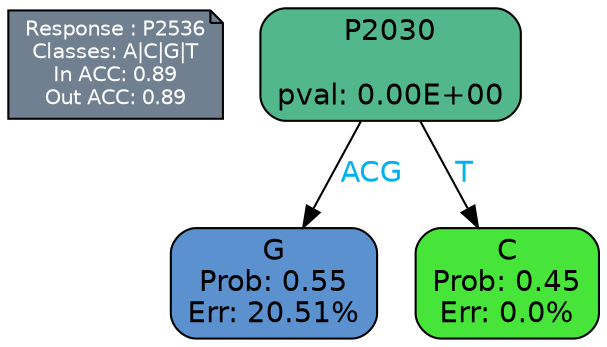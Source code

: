 digraph Tree {
node [shape=box, style="filled, rounded", color="black", fontname=helvetica] ;
graph [ranksep=equally, splines=polylines, bgcolor=transparent, dpi=600] ;
edge [fontname=helvetica] ;
LEGEND [label="Response : P2536
Classes: A|C|G|T
In ACC: 0.89
Out ACC: 0.89
",shape=note,align=left,style=filled,fillcolor="slategray",fontcolor="white",fontsize=10];1 [label="P2030

pval: 0.00E+00", fillcolor="#52b78b"] ;
2 [label="G
Prob: 0.55
Err: 20.51%", fillcolor="#5b91ce"] ;
3 [label="C
Prob: 0.45
Err: 0.0%", fillcolor="#47e539"] ;
1 -> 2 [label="ACG",fontcolor=deepskyblue2] ;
1 -> 3 [label="T",fontcolor=deepskyblue2] ;
{rank = same; 2;3;}{rank = same; LEGEND;1;}}